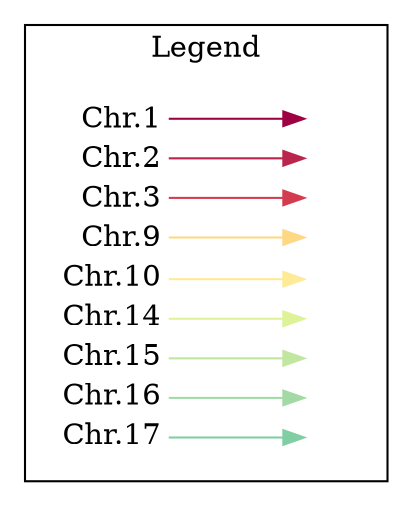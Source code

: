 digraph {
rankdir=LR
node [shape=plaintext]
subgraph cluster_01 {rank=same; key1, key2 
label = "Legend";
 key1 [label=<<table border="0" cellpadding="2" cellspacing="0" cellborder="0">[
<tr><td align="right" port="i1" >Chr.1</td></tr>
<tr><td align="right" port="i2" >Chr.2</td></tr>
<tr><td align="right" port="i3" >Chr.3</td></tr>
<tr><td align="right" port="i9" >Chr.9</td></tr>
<tr><td align="right" port="i10" >Chr.10</td></tr>
<tr><td align="right" port="i14" >Chr.14</td></tr>
<tr><td align="right" port="i15" >Chr.15</td></tr>
<tr><td align="right" port="i16" >Chr.16</td></tr>
<tr><td align="right" port="i17" >Chr.17</td></tr></table>>]
 key2 [label=<<table border="0" cellpadding="2" cellspacing="0" cellborder="0">[
<tr><td port="i1">&nbsp;</td></tr>
<tr><td port="i2">&nbsp;</td></tr>
<tr><td port="i3">&nbsp;</td></tr>
<tr><td port="i9">&nbsp;</td></tr>
<tr><td port="i10">&nbsp;</td></tr>
<tr><td port="i14">&nbsp;</td></tr>
<tr><td port="i15">&nbsp;</td></tr>
<tr><td port="i16">&nbsp;</td></tr>
<tr><td port="i17">&nbsp;</td></tr></table>>]
key1:i1:e -> key2:i1:w [color="#9E0142"]
key1:i2:e -> key2:i2:w [color="#BA254B"]
key1:i3:e -> key2:i3:w [color="#D33C4F"]
key1:i9:e -> key2:i9:w [color="#FED883"]
key1:i10:e -> key2:i10:w [color="#FFEA98"]
key1:i14:e -> key2:i14:w [color="#DEF297"]
key1:i15:e -> key2:i15:w [color="#C1E69F"]
key1:i16:e -> key2:i16:w [color="#A2D9A5"]
key1:i17:e -> key2:i17:w [color="#82CEA4"]
}
}
